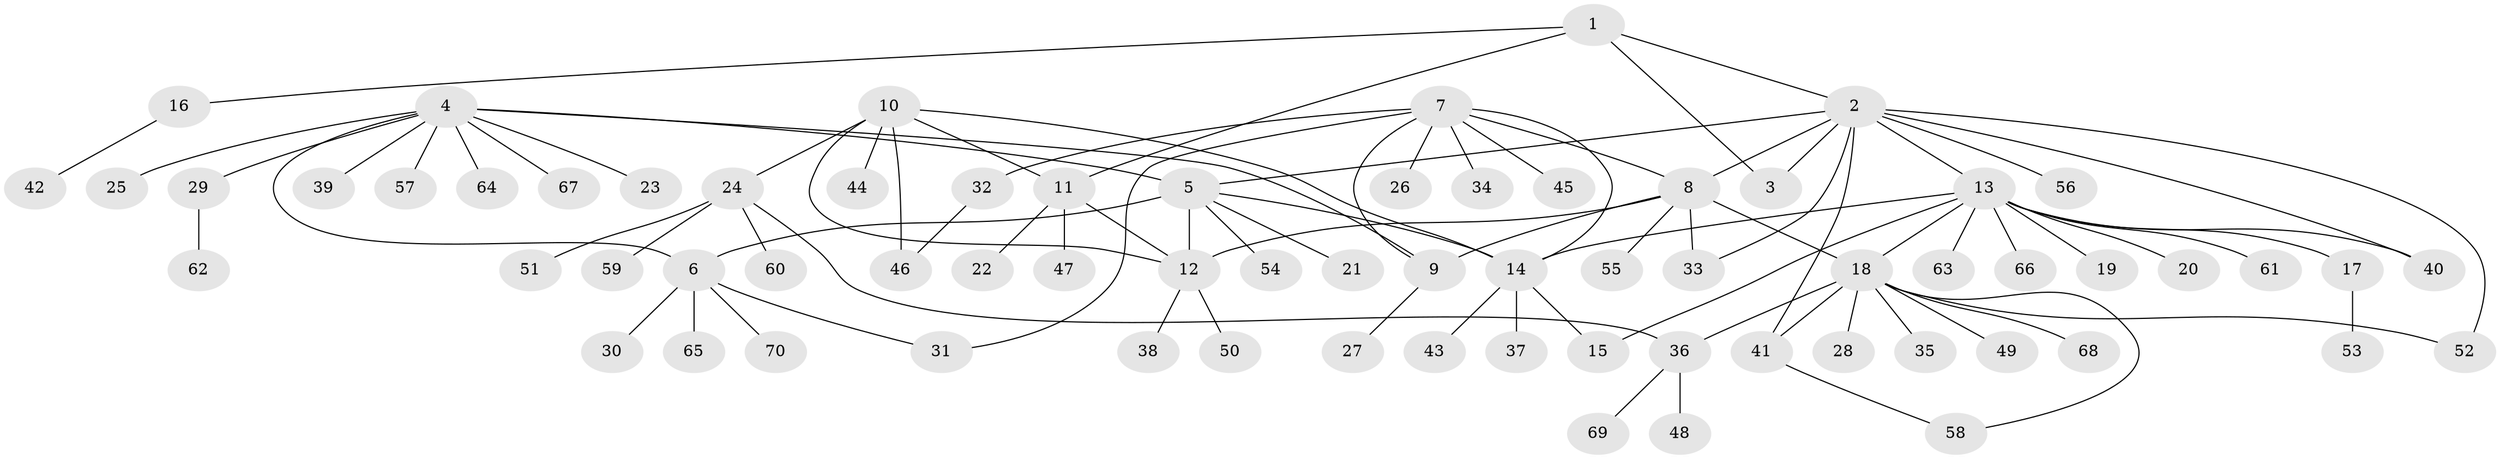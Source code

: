 // Generated by graph-tools (version 1.1) at 2025/37/03/09/25 02:37:13]
// undirected, 70 vertices, 89 edges
graph export_dot {
graph [start="1"]
  node [color=gray90,style=filled];
  1;
  2;
  3;
  4;
  5;
  6;
  7;
  8;
  9;
  10;
  11;
  12;
  13;
  14;
  15;
  16;
  17;
  18;
  19;
  20;
  21;
  22;
  23;
  24;
  25;
  26;
  27;
  28;
  29;
  30;
  31;
  32;
  33;
  34;
  35;
  36;
  37;
  38;
  39;
  40;
  41;
  42;
  43;
  44;
  45;
  46;
  47;
  48;
  49;
  50;
  51;
  52;
  53;
  54;
  55;
  56;
  57;
  58;
  59;
  60;
  61;
  62;
  63;
  64;
  65;
  66;
  67;
  68;
  69;
  70;
  1 -- 2;
  1 -- 3;
  1 -- 11;
  1 -- 16;
  2 -- 3;
  2 -- 5;
  2 -- 8;
  2 -- 13;
  2 -- 33;
  2 -- 40;
  2 -- 41;
  2 -- 52;
  2 -- 56;
  4 -- 5;
  4 -- 6;
  4 -- 9;
  4 -- 23;
  4 -- 25;
  4 -- 29;
  4 -- 39;
  4 -- 57;
  4 -- 64;
  4 -- 67;
  5 -- 6;
  5 -- 12;
  5 -- 14;
  5 -- 21;
  5 -- 54;
  6 -- 30;
  6 -- 31;
  6 -- 65;
  6 -- 70;
  7 -- 8;
  7 -- 9;
  7 -- 14;
  7 -- 26;
  7 -- 31;
  7 -- 32;
  7 -- 34;
  7 -- 45;
  8 -- 9;
  8 -- 12;
  8 -- 18;
  8 -- 33;
  8 -- 55;
  9 -- 27;
  10 -- 11;
  10 -- 12;
  10 -- 14;
  10 -- 24;
  10 -- 44;
  10 -- 46;
  11 -- 12;
  11 -- 22;
  11 -- 47;
  12 -- 38;
  12 -- 50;
  13 -- 14;
  13 -- 15;
  13 -- 17;
  13 -- 18;
  13 -- 19;
  13 -- 20;
  13 -- 40;
  13 -- 61;
  13 -- 63;
  13 -- 66;
  14 -- 15;
  14 -- 37;
  14 -- 43;
  16 -- 42;
  17 -- 53;
  18 -- 28;
  18 -- 35;
  18 -- 36;
  18 -- 41;
  18 -- 49;
  18 -- 52;
  18 -- 58;
  18 -- 68;
  24 -- 36;
  24 -- 51;
  24 -- 59;
  24 -- 60;
  29 -- 62;
  32 -- 46;
  36 -- 48;
  36 -- 69;
  41 -- 58;
}
